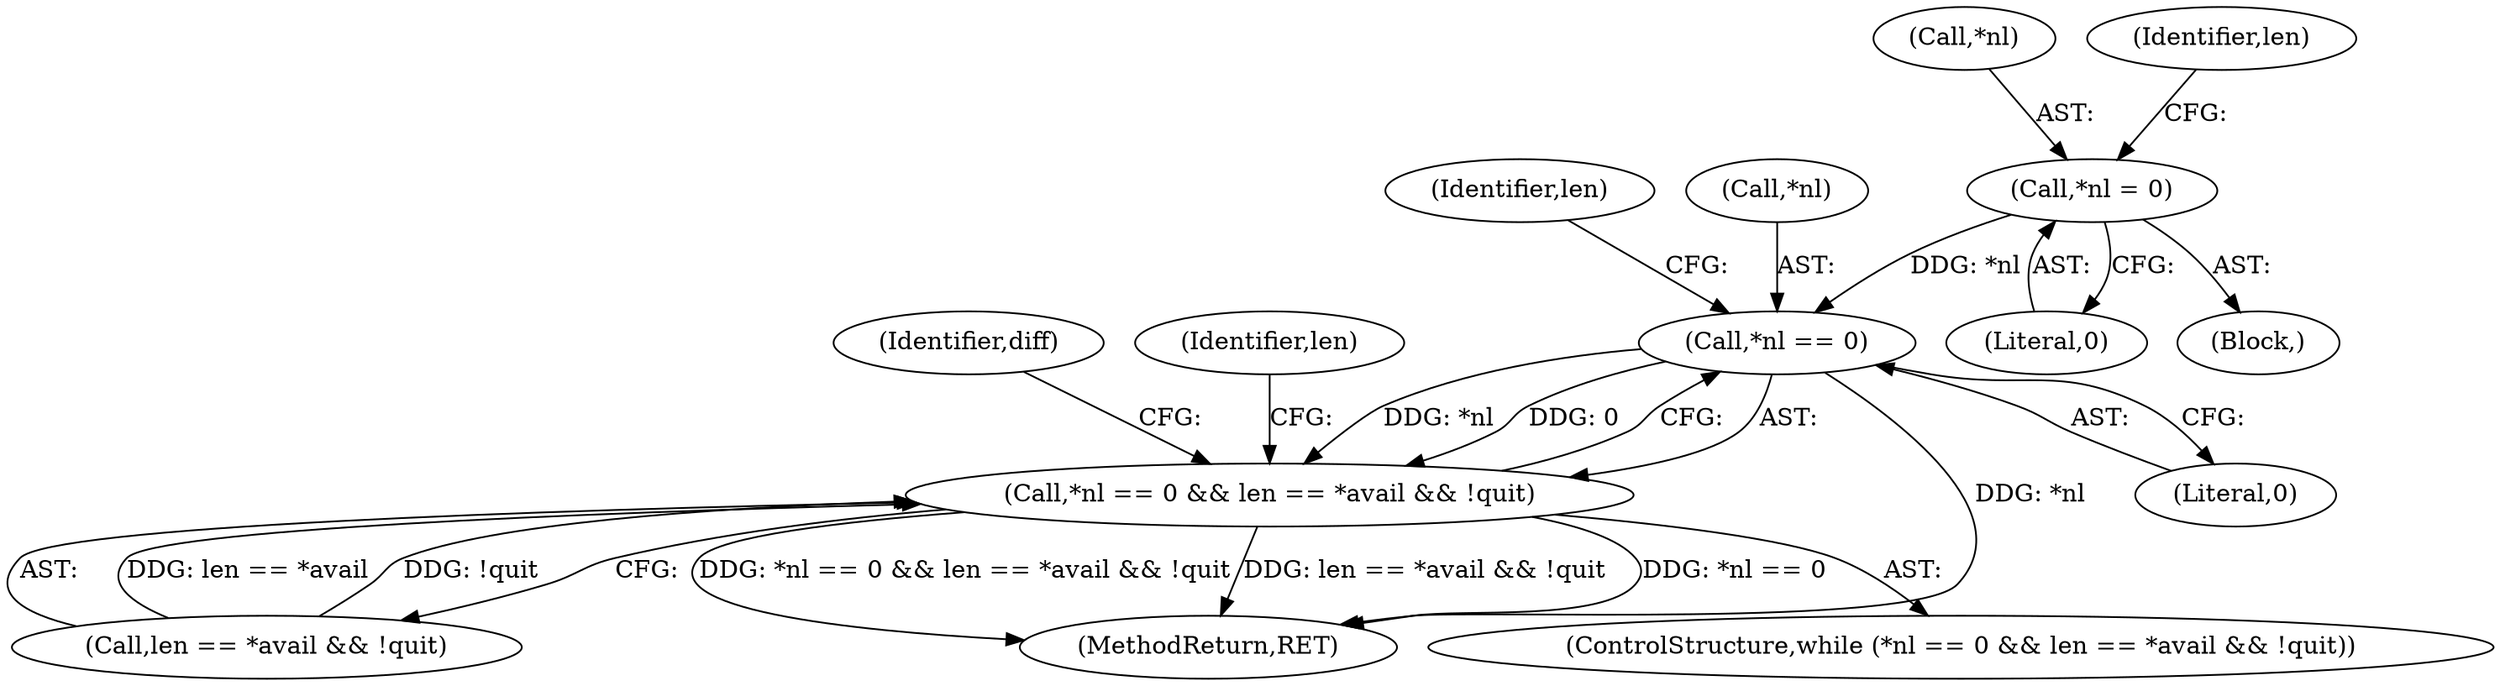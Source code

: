 digraph "0_libarchive_eec077f52bfa2d3f7103b4b74d52572ba8a15aca@pointer" {
"1000122" [label="(Call,*nl = 0)"];
"1000140" [label="(Call,*nl == 0)"];
"1000139" [label="(Call,*nl == 0 && len == *avail && !quit)"];
"1000251" [label="(MethodReturn,RET)"];
"1000123" [label="(Call,*nl)"];
"1000122" [label="(Call,*nl = 0)"];
"1000144" [label="(Call,len == *avail && !quit)"];
"1000139" [label="(Call,*nl == 0 && len == *avail && !quit)"];
"1000121" [label="(Block,)"];
"1000146" [label="(Identifier,len)"];
"1000154" [label="(Identifier,diff)"];
"1000127" [label="(Identifier,len)"];
"1000125" [label="(Literal,0)"];
"1000140" [label="(Call,*nl == 0)"];
"1000141" [label="(Call,*nl)"];
"1000138" [label="(ControlStructure,while (*nl == 0 && len == *avail && !quit))"];
"1000250" [label="(Identifier,len)"];
"1000143" [label="(Literal,0)"];
"1000122" -> "1000121"  [label="AST: "];
"1000122" -> "1000125"  [label="CFG: "];
"1000123" -> "1000122"  [label="AST: "];
"1000125" -> "1000122"  [label="AST: "];
"1000127" -> "1000122"  [label="CFG: "];
"1000122" -> "1000140"  [label="DDG: *nl"];
"1000140" -> "1000139"  [label="AST: "];
"1000140" -> "1000143"  [label="CFG: "];
"1000141" -> "1000140"  [label="AST: "];
"1000143" -> "1000140"  [label="AST: "];
"1000146" -> "1000140"  [label="CFG: "];
"1000139" -> "1000140"  [label="CFG: "];
"1000140" -> "1000251"  [label="DDG: *nl"];
"1000140" -> "1000139"  [label="DDG: *nl"];
"1000140" -> "1000139"  [label="DDG: 0"];
"1000139" -> "1000138"  [label="AST: "];
"1000139" -> "1000144"  [label="CFG: "];
"1000144" -> "1000139"  [label="AST: "];
"1000154" -> "1000139"  [label="CFG: "];
"1000250" -> "1000139"  [label="CFG: "];
"1000139" -> "1000251"  [label="DDG: *nl == 0"];
"1000139" -> "1000251"  [label="DDG: *nl == 0 && len == *avail && !quit"];
"1000139" -> "1000251"  [label="DDG: len == *avail && !quit"];
"1000144" -> "1000139"  [label="DDG: len == *avail"];
"1000144" -> "1000139"  [label="DDG: !quit"];
}
